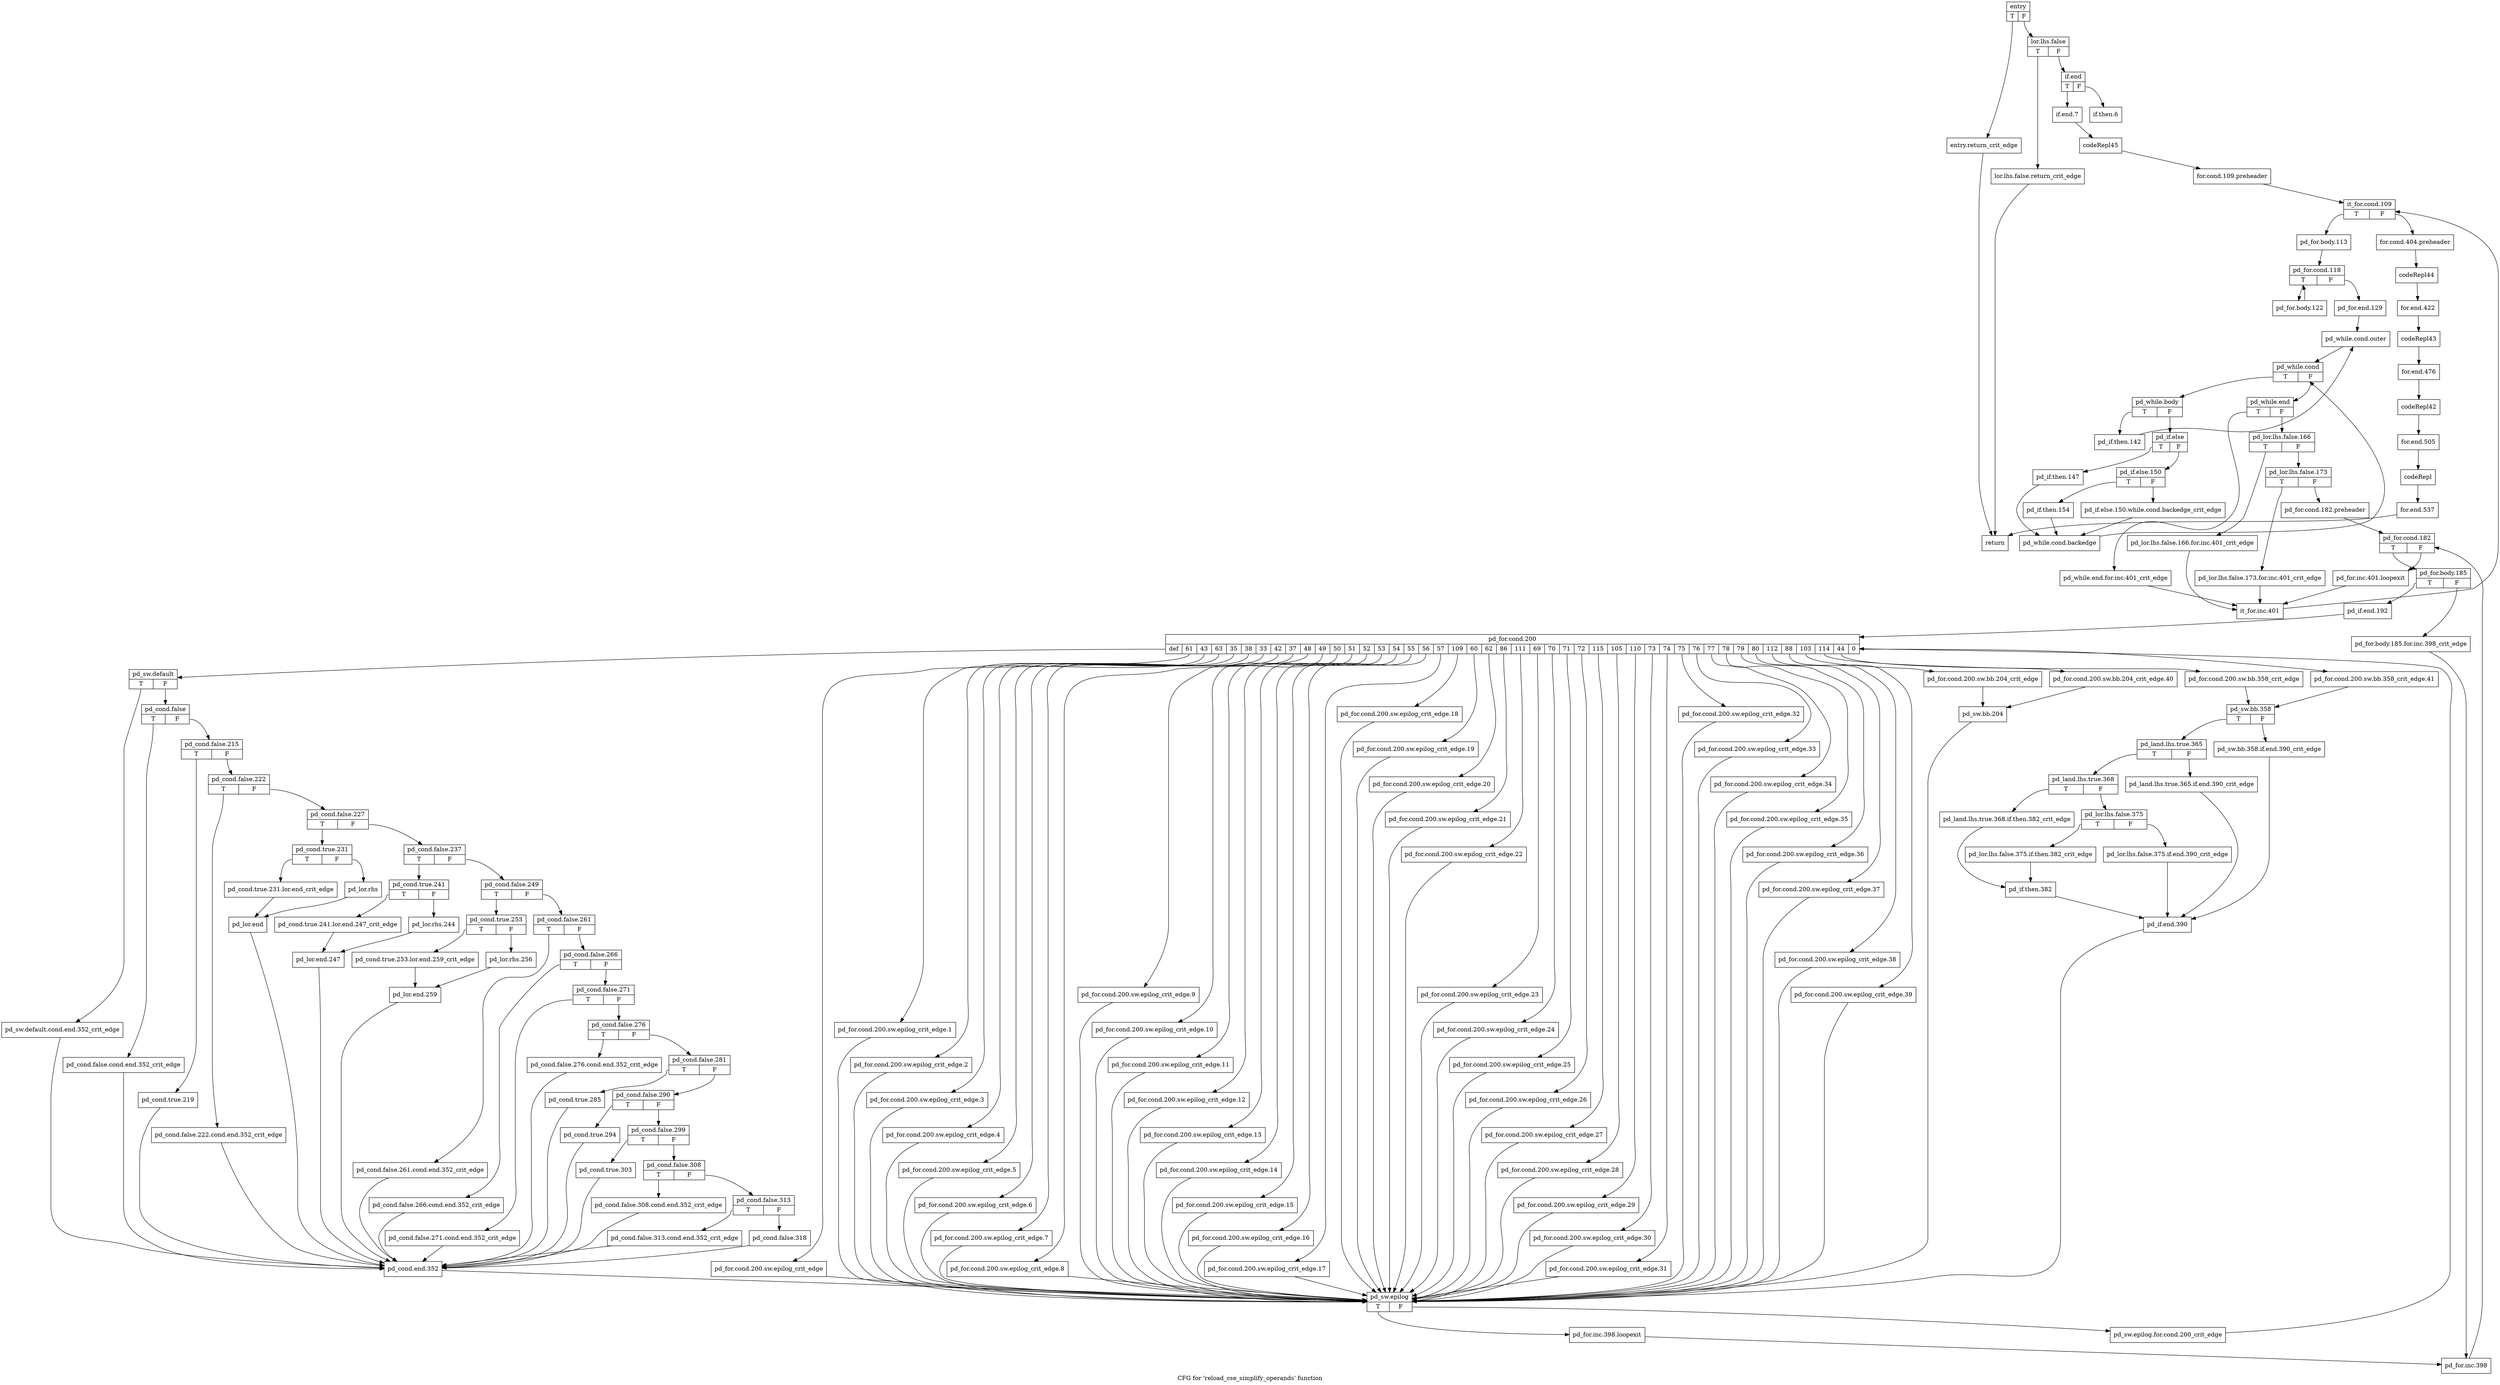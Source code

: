 digraph "CFG for 'reload_cse_simplify_operands' function" {
	label="CFG for 'reload_cse_simplify_operands' function";

	Node0x8be7340 [shape=record,label="{entry|{<s0>T|<s1>F}}"];
	Node0x8be7340:s0 -> Node0x8be7390;
	Node0x8be7340:s1 -> Node0x8be73e0;
	Node0x8be7390 [shape=record,label="{entry.return_crit_edge}"];
	Node0x8be7390 -> Node0x8bea220;
	Node0x8be73e0 [shape=record,label="{lor.lhs.false|{<s0>T|<s1>F}}"];
	Node0x8be73e0:s0 -> Node0x8be7430;
	Node0x8be73e0:s1 -> Node0x8be7480;
	Node0x8be7430 [shape=record,label="{lor.lhs.false.return_crit_edge}"];
	Node0x8be7430 -> Node0x8bea220;
	Node0x8be7480 [shape=record,label="{if.end|{<s0>T|<s1>F}}"];
	Node0x8be7480:s0 -> Node0x8be7520;
	Node0x8be7480:s1 -> Node0x8be74d0;
	Node0x8be74d0 [shape=record,label="{if.then.6}"];
	Node0x8be7520 [shape=record,label="{if.end.7}"];
	Node0x8be7520 -> Node0x8be7570;
	Node0x8be7570 [shape=record,label="{codeRepl45}"];
	Node0x8be7570 -> Node0x8be75c0;
	Node0x8be75c0 [shape=record,label="{for.cond.109.preheader}"];
	Node0x8be75c0 -> Node0x8be7610;
	Node0x8be7610 [shape=record,label="{it_for.cond.109|{<s0>T|<s1>F}}"];
	Node0x8be7610:s0 -> Node0x8be76b0;
	Node0x8be7610:s1 -> Node0x8be7660;
	Node0x8be7660 [shape=record,label="{for.cond.404.preheader}"];
	Node0x8be7660 -> Node0x8be9fa0;
	Node0x8be76b0 [shape=record,label="{pd_for.body.113}"];
	Node0x8be76b0 -> Node0x8be7700;
	Node0x8be7700 [shape=record,label="{pd_for.cond.118|{<s0>T|<s1>F}}"];
	Node0x8be7700:s0 -> Node0x8be7750;
	Node0x8be7700:s1 -> Node0x8be77a0;
	Node0x8be7750 [shape=record,label="{pd_for.body.122}"];
	Node0x8be7750 -> Node0x8be7700;
	Node0x8be77a0 [shape=record,label="{pd_for.end.129}"];
	Node0x8be77a0 -> Node0x8be77f0;
	Node0x8be77f0 [shape=record,label="{pd_while.cond.outer}"];
	Node0x8be77f0 -> Node0x8be7840;
	Node0x8be7840 [shape=record,label="{pd_while.cond|{<s0>T|<s1>F}}"];
	Node0x8be7840:s0 -> Node0x8be7890;
	Node0x8be7840:s1 -> Node0x8be7b10;
	Node0x8be7890 [shape=record,label="{pd_while.body|{<s0>T|<s1>F}}"];
	Node0x8be7890:s0 -> Node0x8be78e0;
	Node0x8be7890:s1 -> Node0x8be7930;
	Node0x8be78e0 [shape=record,label="{pd_if.then.142}"];
	Node0x8be78e0 -> Node0x8be77f0;
	Node0x8be7930 [shape=record,label="{pd_if.else|{<s0>T|<s1>F}}"];
	Node0x8be7930:s0 -> Node0x8be7980;
	Node0x8be7930:s1 -> Node0x8be7a20;
	Node0x8be7980 [shape=record,label="{pd_if.then.147}"];
	Node0x8be7980 -> Node0x8be79d0;
	Node0x8be79d0 [shape=record,label="{pd_while.cond.backedge}"];
	Node0x8be79d0 -> Node0x8be7840;
	Node0x8be7a20 [shape=record,label="{pd_if.else.150|{<s0>T|<s1>F}}"];
	Node0x8be7a20:s0 -> Node0x8be7ac0;
	Node0x8be7a20:s1 -> Node0x8be7a70;
	Node0x8be7a70 [shape=record,label="{pd_if.else.150.while.cond.backedge_crit_edge}"];
	Node0x8be7a70 -> Node0x8be79d0;
	Node0x8be7ac0 [shape=record,label="{pd_if.then.154}"];
	Node0x8be7ac0 -> Node0x8be79d0;
	Node0x8be7b10 [shape=record,label="{pd_while.end|{<s0>T|<s1>F}}"];
	Node0x8be7b10:s0 -> Node0x8be7b60;
	Node0x8be7b10:s1 -> Node0x8be7bb0;
	Node0x8be7b60 [shape=record,label="{pd_while.end.for.inc.401_crit_edge}"];
	Node0x8be7b60 -> Node0x8be9f50;
	Node0x8be7bb0 [shape=record,label="{pd_lor.lhs.false.166|{<s0>T|<s1>F}}"];
	Node0x8be7bb0:s0 -> Node0x8be7c00;
	Node0x8be7bb0:s1 -> Node0x8be7c50;
	Node0x8be7c00 [shape=record,label="{pd_lor.lhs.false.166.for.inc.401_crit_edge}"];
	Node0x8be7c00 -> Node0x8be9f50;
	Node0x8be7c50 [shape=record,label="{pd_lor.lhs.false.173|{<s0>T|<s1>F}}"];
	Node0x8be7c50:s0 -> Node0x8be7ca0;
	Node0x8be7c50:s1 -> Node0x8be7cf0;
	Node0x8be7ca0 [shape=record,label="{pd_lor.lhs.false.173.for.inc.401_crit_edge}"];
	Node0x8be7ca0 -> Node0x8be9f50;
	Node0x8be7cf0 [shape=record,label="{pd_for.cond.182.preheader}"];
	Node0x8be7cf0 -> Node0x8be7d40;
	Node0x8be7d40 [shape=record,label="{pd_for.cond.182|{<s0>T|<s1>F}}"];
	Node0x8be7d40:s0 -> Node0x8be7d90;
	Node0x8be7d40:s1 -> Node0x8be9f00;
	Node0x8be7d90 [shape=record,label="{pd_for.body.185|{<s0>T|<s1>F}}"];
	Node0x8be7d90:s0 -> Node0x8be7e30;
	Node0x8be7d90:s1 -> Node0x8be7de0;
	Node0x8be7de0 [shape=record,label="{pd_for.body.185.for.inc.398_crit_edge}"];
	Node0x8be7de0 -> Node0x8be9eb0;
	Node0x8be7e30 [shape=record,label="{pd_if.end.192}"];
	Node0x8be7e30 -> Node0x8be7e80;
	Node0x8be7e80 [shape=record,label="{pd_for.cond.200|{<s0>def|<s1>61|<s2>43|<s3>63|<s4>35|<s5>38|<s6>33|<s7>42|<s8>37|<s9>48|<s10>49|<s11>50|<s12>51|<s13>52|<s14>53|<s15>54|<s16>55|<s17>56|<s18>57|<s19>109|<s20>60|<s21>62|<s22>86|<s23>111|<s24>69|<s25>70|<s26>71|<s27>72|<s28>115|<s29>105|<s30>110|<s31>73|<s32>74|<s33>75|<s34>76|<s35>77|<s36>78|<s37>79|<s38>80|<s39>112|<s40>88|<s41>103|<s42>114|<s43>44|<s44>0}}"];
	Node0x8be7e80:s0 -> Node0x8be8ce0;
	Node0x8be7e80:s1 -> Node0x8be8c40;
	Node0x8be7e80:s2 -> Node0x8be8bf0;
	Node0x8be7e80:s3 -> Node0x8be8ba0;
	Node0x8be7e80:s4 -> Node0x8be8b50;
	Node0x8be7e80:s5 -> Node0x8be8b00;
	Node0x8be7e80:s6 -> Node0x8be8ab0;
	Node0x8be7e80:s7 -> Node0x8be8a60;
	Node0x8be7e80:s8 -> Node0x8be8a10;
	Node0x8be7e80:s9 -> Node0x8be89c0;
	Node0x8be7e80:s10 -> Node0x8be8970;
	Node0x8be7e80:s11 -> Node0x8be8920;
	Node0x8be7e80:s12 -> Node0x8be88d0;
	Node0x8be7e80:s13 -> Node0x8be8880;
	Node0x8be7e80:s14 -> Node0x8be8830;
	Node0x8be7e80:s15 -> Node0x8be87e0;
	Node0x8be7e80:s16 -> Node0x8be8790;
	Node0x8be7e80:s17 -> Node0x8be8740;
	Node0x8be7e80:s18 -> Node0x8be86f0;
	Node0x8be7e80:s19 -> Node0x8be86a0;
	Node0x8be7e80:s20 -> Node0x8be8650;
	Node0x8be7e80:s21 -> Node0x8be8600;
	Node0x8be7e80:s22 -> Node0x8be85b0;
	Node0x8be7e80:s23 -> Node0x8be8560;
	Node0x8be7e80:s24 -> Node0x8be8510;
	Node0x8be7e80:s25 -> Node0x8be84c0;
	Node0x8be7e80:s26 -> Node0x8be8470;
	Node0x8be7e80:s27 -> Node0x8be8420;
	Node0x8be7e80:s28 -> Node0x8be83d0;
	Node0x8be7e80:s29 -> Node0x8be8380;
	Node0x8be7e80:s30 -> Node0x8be8330;
	Node0x8be7e80:s31 -> Node0x8be82e0;
	Node0x8be7e80:s32 -> Node0x8be8290;
	Node0x8be7e80:s33 -> Node0x8be8240;
	Node0x8be7e80:s34 -> Node0x8be81f0;
	Node0x8be7e80:s35 -> Node0x8be81a0;
	Node0x8be7e80:s36 -> Node0x8be8150;
	Node0x8be7e80:s37 -> Node0x8be8100;
	Node0x8be7e80:s38 -> Node0x8be80b0;
	Node0x8be7e80:s39 -> Node0x8be8060;
	Node0x8be7e80:s40 -> Node0x8be8010;
	Node0x8be7e80:s41 -> Node0x8be7fc0;
	Node0x8be7e80:s42 -> Node0x8be7f70;
	Node0x8be7e80:s43 -> Node0x8be7f20;
	Node0x8be7e80:s44 -> Node0x8be7ed0;
	Node0x8be7ed0 [shape=record,label="{pd_for.cond.200.sw.bb.358_crit_edge.41}"];
	Node0x8be7ed0 -> Node0x8be9a50;
	Node0x8be7f20 [shape=record,label="{pd_for.cond.200.sw.bb.358_crit_edge}"];
	Node0x8be7f20 -> Node0x8be9a50;
	Node0x8be7f70 [shape=record,label="{pd_for.cond.200.sw.bb.204_crit_edge.40}"];
	Node0x8be7f70 -> Node0x8be8c90;
	Node0x8be7fc0 [shape=record,label="{pd_for.cond.200.sw.bb.204_crit_edge}"];
	Node0x8be7fc0 -> Node0x8be8c90;
	Node0x8be8010 [shape=record,label="{pd_for.cond.200.sw.epilog_crit_edge.39}"];
	Node0x8be8010 -> Node0x8be9dc0;
	Node0x8be8060 [shape=record,label="{pd_for.cond.200.sw.epilog_crit_edge.38}"];
	Node0x8be8060 -> Node0x8be9dc0;
	Node0x8be80b0 [shape=record,label="{pd_for.cond.200.sw.epilog_crit_edge.37}"];
	Node0x8be80b0 -> Node0x8be9dc0;
	Node0x8be8100 [shape=record,label="{pd_for.cond.200.sw.epilog_crit_edge.36}"];
	Node0x8be8100 -> Node0x8be9dc0;
	Node0x8be8150 [shape=record,label="{pd_for.cond.200.sw.epilog_crit_edge.35}"];
	Node0x8be8150 -> Node0x8be9dc0;
	Node0x8be81a0 [shape=record,label="{pd_for.cond.200.sw.epilog_crit_edge.34}"];
	Node0x8be81a0 -> Node0x8be9dc0;
	Node0x8be81f0 [shape=record,label="{pd_for.cond.200.sw.epilog_crit_edge.33}"];
	Node0x8be81f0 -> Node0x8be9dc0;
	Node0x8be8240 [shape=record,label="{pd_for.cond.200.sw.epilog_crit_edge.32}"];
	Node0x8be8240 -> Node0x8be9dc0;
	Node0x8be8290 [shape=record,label="{pd_for.cond.200.sw.epilog_crit_edge.31}"];
	Node0x8be8290 -> Node0x8be9dc0;
	Node0x8be82e0 [shape=record,label="{pd_for.cond.200.sw.epilog_crit_edge.30}"];
	Node0x8be82e0 -> Node0x8be9dc0;
	Node0x8be8330 [shape=record,label="{pd_for.cond.200.sw.epilog_crit_edge.29}"];
	Node0x8be8330 -> Node0x8be9dc0;
	Node0x8be8380 [shape=record,label="{pd_for.cond.200.sw.epilog_crit_edge.28}"];
	Node0x8be8380 -> Node0x8be9dc0;
	Node0x8be83d0 [shape=record,label="{pd_for.cond.200.sw.epilog_crit_edge.27}"];
	Node0x8be83d0 -> Node0x8be9dc0;
	Node0x8be8420 [shape=record,label="{pd_for.cond.200.sw.epilog_crit_edge.26}"];
	Node0x8be8420 -> Node0x8be9dc0;
	Node0x8be8470 [shape=record,label="{pd_for.cond.200.sw.epilog_crit_edge.25}"];
	Node0x8be8470 -> Node0x8be9dc0;
	Node0x8be84c0 [shape=record,label="{pd_for.cond.200.sw.epilog_crit_edge.24}"];
	Node0x8be84c0 -> Node0x8be9dc0;
	Node0x8be8510 [shape=record,label="{pd_for.cond.200.sw.epilog_crit_edge.23}"];
	Node0x8be8510 -> Node0x8be9dc0;
	Node0x8be8560 [shape=record,label="{pd_for.cond.200.sw.epilog_crit_edge.22}"];
	Node0x8be8560 -> Node0x8be9dc0;
	Node0x8be85b0 [shape=record,label="{pd_for.cond.200.sw.epilog_crit_edge.21}"];
	Node0x8be85b0 -> Node0x8be9dc0;
	Node0x8be8600 [shape=record,label="{pd_for.cond.200.sw.epilog_crit_edge.20}"];
	Node0x8be8600 -> Node0x8be9dc0;
	Node0x8be8650 [shape=record,label="{pd_for.cond.200.sw.epilog_crit_edge.19}"];
	Node0x8be8650 -> Node0x8be9dc0;
	Node0x8be86a0 [shape=record,label="{pd_for.cond.200.sw.epilog_crit_edge.18}"];
	Node0x8be86a0 -> Node0x8be9dc0;
	Node0x8be86f0 [shape=record,label="{pd_for.cond.200.sw.epilog_crit_edge.17}"];
	Node0x8be86f0 -> Node0x8be9dc0;
	Node0x8be8740 [shape=record,label="{pd_for.cond.200.sw.epilog_crit_edge.16}"];
	Node0x8be8740 -> Node0x8be9dc0;
	Node0x8be8790 [shape=record,label="{pd_for.cond.200.sw.epilog_crit_edge.15}"];
	Node0x8be8790 -> Node0x8be9dc0;
	Node0x8be87e0 [shape=record,label="{pd_for.cond.200.sw.epilog_crit_edge.14}"];
	Node0x8be87e0 -> Node0x8be9dc0;
	Node0x8be8830 [shape=record,label="{pd_for.cond.200.sw.epilog_crit_edge.13}"];
	Node0x8be8830 -> Node0x8be9dc0;
	Node0x8be8880 [shape=record,label="{pd_for.cond.200.sw.epilog_crit_edge.12}"];
	Node0x8be8880 -> Node0x8be9dc0;
	Node0x8be88d0 [shape=record,label="{pd_for.cond.200.sw.epilog_crit_edge.11}"];
	Node0x8be88d0 -> Node0x8be9dc0;
	Node0x8be8920 [shape=record,label="{pd_for.cond.200.sw.epilog_crit_edge.10}"];
	Node0x8be8920 -> Node0x8be9dc0;
	Node0x8be8970 [shape=record,label="{pd_for.cond.200.sw.epilog_crit_edge.9}"];
	Node0x8be8970 -> Node0x8be9dc0;
	Node0x8be89c0 [shape=record,label="{pd_for.cond.200.sw.epilog_crit_edge.8}"];
	Node0x8be89c0 -> Node0x8be9dc0;
	Node0x8be8a10 [shape=record,label="{pd_for.cond.200.sw.epilog_crit_edge.7}"];
	Node0x8be8a10 -> Node0x8be9dc0;
	Node0x8be8a60 [shape=record,label="{pd_for.cond.200.sw.epilog_crit_edge.6}"];
	Node0x8be8a60 -> Node0x8be9dc0;
	Node0x8be8ab0 [shape=record,label="{pd_for.cond.200.sw.epilog_crit_edge.5}"];
	Node0x8be8ab0 -> Node0x8be9dc0;
	Node0x8be8b00 [shape=record,label="{pd_for.cond.200.sw.epilog_crit_edge.4}"];
	Node0x8be8b00 -> Node0x8be9dc0;
	Node0x8be8b50 [shape=record,label="{pd_for.cond.200.sw.epilog_crit_edge.3}"];
	Node0x8be8b50 -> Node0x8be9dc0;
	Node0x8be8ba0 [shape=record,label="{pd_for.cond.200.sw.epilog_crit_edge.2}"];
	Node0x8be8ba0 -> Node0x8be9dc0;
	Node0x8be8bf0 [shape=record,label="{pd_for.cond.200.sw.epilog_crit_edge.1}"];
	Node0x8be8bf0 -> Node0x8be9dc0;
	Node0x8be8c40 [shape=record,label="{pd_for.cond.200.sw.epilog_crit_edge}"];
	Node0x8be8c40 -> Node0x8be9dc0;
	Node0x8be8c90 [shape=record,label="{pd_sw.bb.204}"];
	Node0x8be8c90 -> Node0x8be9dc0;
	Node0x8be8ce0 [shape=record,label="{pd_sw.default|{<s0>T|<s1>F}}"];
	Node0x8be8ce0:s0 -> Node0x8be8d30;
	Node0x8be8ce0:s1 -> Node0x8be8d80;
	Node0x8be8d30 [shape=record,label="{pd_sw.default.cond.end.352_crit_edge}"];
	Node0x8be8d30 -> Node0x8be9a00;
	Node0x8be8d80 [shape=record,label="{pd_cond.false|{<s0>T|<s1>F}}"];
	Node0x8be8d80:s0 -> Node0x8be8dd0;
	Node0x8be8d80:s1 -> Node0x8be8e20;
	Node0x8be8dd0 [shape=record,label="{pd_cond.false.cond.end.352_crit_edge}"];
	Node0x8be8dd0 -> Node0x8be9a00;
	Node0x8be8e20 [shape=record,label="{pd_cond.false.215|{<s0>T|<s1>F}}"];
	Node0x8be8e20:s0 -> Node0x8be8e70;
	Node0x8be8e20:s1 -> Node0x8be8ec0;
	Node0x8be8e70 [shape=record,label="{pd_cond.true.219}"];
	Node0x8be8e70 -> Node0x8be9a00;
	Node0x8be8ec0 [shape=record,label="{pd_cond.false.222|{<s0>T|<s1>F}}"];
	Node0x8be8ec0:s0 -> Node0x8be8f10;
	Node0x8be8ec0:s1 -> Node0x8be8f60;
	Node0x8be8f10 [shape=record,label="{pd_cond.false.222.cond.end.352_crit_edge}"];
	Node0x8be8f10 -> Node0x8be9a00;
	Node0x8be8f60 [shape=record,label="{pd_cond.false.227|{<s0>T|<s1>F}}"];
	Node0x8be8f60:s0 -> Node0x8be8fb0;
	Node0x8be8f60:s1 -> Node0x8be90f0;
	Node0x8be8fb0 [shape=record,label="{pd_cond.true.231|{<s0>T|<s1>F}}"];
	Node0x8be8fb0:s0 -> Node0x8be9000;
	Node0x8be8fb0:s1 -> Node0x8be9050;
	Node0x8be9000 [shape=record,label="{pd_cond.true.231.lor.end_crit_edge}"];
	Node0x8be9000 -> Node0x8be90a0;
	Node0x8be9050 [shape=record,label="{pd_lor.rhs}"];
	Node0x8be9050 -> Node0x8be90a0;
	Node0x8be90a0 [shape=record,label="{pd_lor.end}"];
	Node0x8be90a0 -> Node0x8be9a00;
	Node0x8be90f0 [shape=record,label="{pd_cond.false.237|{<s0>T|<s1>F}}"];
	Node0x8be90f0:s0 -> Node0x8be9140;
	Node0x8be90f0:s1 -> Node0x8be9280;
	Node0x8be9140 [shape=record,label="{pd_cond.true.241|{<s0>T|<s1>F}}"];
	Node0x8be9140:s0 -> Node0x8be9190;
	Node0x8be9140:s1 -> Node0x8be91e0;
	Node0x8be9190 [shape=record,label="{pd_cond.true.241.lor.end.247_crit_edge}"];
	Node0x8be9190 -> Node0x8be9230;
	Node0x8be91e0 [shape=record,label="{pd_lor.rhs.244}"];
	Node0x8be91e0 -> Node0x8be9230;
	Node0x8be9230 [shape=record,label="{pd_lor.end.247}"];
	Node0x8be9230 -> Node0x8be9a00;
	Node0x8be9280 [shape=record,label="{pd_cond.false.249|{<s0>T|<s1>F}}"];
	Node0x8be9280:s0 -> Node0x8be92d0;
	Node0x8be9280:s1 -> Node0x8be9410;
	Node0x8be92d0 [shape=record,label="{pd_cond.true.253|{<s0>T|<s1>F}}"];
	Node0x8be92d0:s0 -> Node0x8be9320;
	Node0x8be92d0:s1 -> Node0x8be9370;
	Node0x8be9320 [shape=record,label="{pd_cond.true.253.lor.end.259_crit_edge}"];
	Node0x8be9320 -> Node0x8be93c0;
	Node0x8be9370 [shape=record,label="{pd_lor.rhs.256}"];
	Node0x8be9370 -> Node0x8be93c0;
	Node0x8be93c0 [shape=record,label="{pd_lor.end.259}"];
	Node0x8be93c0 -> Node0x8be9a00;
	Node0x8be9410 [shape=record,label="{pd_cond.false.261|{<s0>T|<s1>F}}"];
	Node0x8be9410:s0 -> Node0x8be9460;
	Node0x8be9410:s1 -> Node0x8be94b0;
	Node0x8be9460 [shape=record,label="{pd_cond.false.261.cond.end.352_crit_edge}"];
	Node0x8be9460 -> Node0x8be9a00;
	Node0x8be94b0 [shape=record,label="{pd_cond.false.266|{<s0>T|<s1>F}}"];
	Node0x8be94b0:s0 -> Node0x8be9500;
	Node0x8be94b0:s1 -> Node0x8be9550;
	Node0x8be9500 [shape=record,label="{pd_cond.false.266.cond.end.352_crit_edge}"];
	Node0x8be9500 -> Node0x8be9a00;
	Node0x8be9550 [shape=record,label="{pd_cond.false.271|{<s0>T|<s1>F}}"];
	Node0x8be9550:s0 -> Node0x8be95a0;
	Node0x8be9550:s1 -> Node0x8be95f0;
	Node0x8be95a0 [shape=record,label="{pd_cond.false.271.cond.end.352_crit_edge}"];
	Node0x8be95a0 -> Node0x8be9a00;
	Node0x8be95f0 [shape=record,label="{pd_cond.false.276|{<s0>T|<s1>F}}"];
	Node0x8be95f0:s0 -> Node0x8be9640;
	Node0x8be95f0:s1 -> Node0x8be9690;
	Node0x8be9640 [shape=record,label="{pd_cond.false.276.cond.end.352_crit_edge}"];
	Node0x8be9640 -> Node0x8be9a00;
	Node0x8be9690 [shape=record,label="{pd_cond.false.281|{<s0>T|<s1>F}}"];
	Node0x8be9690:s0 -> Node0x8be96e0;
	Node0x8be9690:s1 -> Node0x8be9730;
	Node0x8be96e0 [shape=record,label="{pd_cond.true.285}"];
	Node0x8be96e0 -> Node0x8be9a00;
	Node0x8be9730 [shape=record,label="{pd_cond.false.290|{<s0>T|<s1>F}}"];
	Node0x8be9730:s0 -> Node0x8be9780;
	Node0x8be9730:s1 -> Node0x8be97d0;
	Node0x8be9780 [shape=record,label="{pd_cond.true.294}"];
	Node0x8be9780 -> Node0x8be9a00;
	Node0x8be97d0 [shape=record,label="{pd_cond.false.299|{<s0>T|<s1>F}}"];
	Node0x8be97d0:s0 -> Node0x8be9820;
	Node0x8be97d0:s1 -> Node0x8be9870;
	Node0x8be9820 [shape=record,label="{pd_cond.true.303}"];
	Node0x8be9820 -> Node0x8be9a00;
	Node0x8be9870 [shape=record,label="{pd_cond.false.308|{<s0>T|<s1>F}}"];
	Node0x8be9870:s0 -> Node0x8be98c0;
	Node0x8be9870:s1 -> Node0x8be9910;
	Node0x8be98c0 [shape=record,label="{pd_cond.false.308.cond.end.352_crit_edge}"];
	Node0x8be98c0 -> Node0x8be9a00;
	Node0x8be9910 [shape=record,label="{pd_cond.false.313|{<s0>T|<s1>F}}"];
	Node0x8be9910:s0 -> Node0x8be9960;
	Node0x8be9910:s1 -> Node0x8be99b0;
	Node0x8be9960 [shape=record,label="{pd_cond.false.313.cond.end.352_crit_edge}"];
	Node0x8be9960 -> Node0x8be9a00;
	Node0x8be99b0 [shape=record,label="{pd_cond.false.318}"];
	Node0x8be99b0 -> Node0x8be9a00;
	Node0x8be9a00 [shape=record,label="{pd_cond.end.352}"];
	Node0x8be9a00 -> Node0x8be9dc0;
	Node0x8be9a50 [shape=record,label="{pd_sw.bb.358|{<s0>T|<s1>F}}"];
	Node0x8be9a50:s0 -> Node0x8be9af0;
	Node0x8be9a50:s1 -> Node0x8be9aa0;
	Node0x8be9aa0 [shape=record,label="{pd_sw.bb.358.if.end.390_crit_edge}"];
	Node0x8be9aa0 -> Node0x8be9d70;
	Node0x8be9af0 [shape=record,label="{pd_land.lhs.true.365|{<s0>T|<s1>F}}"];
	Node0x8be9af0:s0 -> Node0x8be9b90;
	Node0x8be9af0:s1 -> Node0x8be9b40;
	Node0x8be9b40 [shape=record,label="{pd_land.lhs.true.365.if.end.390_crit_edge}"];
	Node0x8be9b40 -> Node0x8be9d70;
	Node0x8be9b90 [shape=record,label="{pd_land.lhs.true.368|{<s0>T|<s1>F}}"];
	Node0x8be9b90:s0 -> Node0x8be9be0;
	Node0x8be9b90:s1 -> Node0x8be9c30;
	Node0x8be9be0 [shape=record,label="{pd_land.lhs.true.368.if.then.382_crit_edge}"];
	Node0x8be9be0 -> Node0x8be9d20;
	Node0x8be9c30 [shape=record,label="{pd_lor.lhs.false.375|{<s0>T|<s1>F}}"];
	Node0x8be9c30:s0 -> Node0x8be9cd0;
	Node0x8be9c30:s1 -> Node0x8be9c80;
	Node0x8be9c80 [shape=record,label="{pd_lor.lhs.false.375.if.end.390_crit_edge}"];
	Node0x8be9c80 -> Node0x8be9d70;
	Node0x8be9cd0 [shape=record,label="{pd_lor.lhs.false.375.if.then.382_crit_edge}"];
	Node0x8be9cd0 -> Node0x8be9d20;
	Node0x8be9d20 [shape=record,label="{pd_if.then.382}"];
	Node0x8be9d20 -> Node0x8be9d70;
	Node0x8be9d70 [shape=record,label="{pd_if.end.390}"];
	Node0x8be9d70 -> Node0x8be9dc0;
	Node0x8be9dc0 [shape=record,label="{pd_sw.epilog|{<s0>T|<s1>F}}"];
	Node0x8be9dc0:s0 -> Node0x8be9e60;
	Node0x8be9dc0:s1 -> Node0x8be9e10;
	Node0x8be9e10 [shape=record,label="{pd_sw.epilog.for.cond.200_crit_edge}"];
	Node0x8be9e10 -> Node0x8be7e80;
	Node0x8be9e60 [shape=record,label="{pd_for.inc.398.loopexit}"];
	Node0x8be9e60 -> Node0x8be9eb0;
	Node0x8be9eb0 [shape=record,label="{pd_for.inc.398}"];
	Node0x8be9eb0 -> Node0x8be7d40;
	Node0x8be9f00 [shape=record,label="{pd_for.inc.401.loopexit}"];
	Node0x8be9f00 -> Node0x8be9f50;
	Node0x8be9f50 [shape=record,label="{it_for.inc.401}"];
	Node0x8be9f50 -> Node0x8be7610;
	Node0x8be9fa0 [shape=record,label="{codeRepl44}"];
	Node0x8be9fa0 -> Node0x8be9ff0;
	Node0x8be9ff0 [shape=record,label="{for.end.422}"];
	Node0x8be9ff0 -> Node0x8bea040;
	Node0x8bea040 [shape=record,label="{codeRepl43}"];
	Node0x8bea040 -> Node0x8bea090;
	Node0x8bea090 [shape=record,label="{for.end.476}"];
	Node0x8bea090 -> Node0x8bea0e0;
	Node0x8bea0e0 [shape=record,label="{codeRepl42}"];
	Node0x8bea0e0 -> Node0x8bea130;
	Node0x8bea130 [shape=record,label="{for.end.505}"];
	Node0x8bea130 -> Node0x8bea180;
	Node0x8bea180 [shape=record,label="{codeRepl}"];
	Node0x8bea180 -> Node0x8bea1d0;
	Node0x8bea1d0 [shape=record,label="{for.end.537}"];
	Node0x8bea1d0 -> Node0x8bea220;
	Node0x8bea220 [shape=record,label="{return}"];
}
